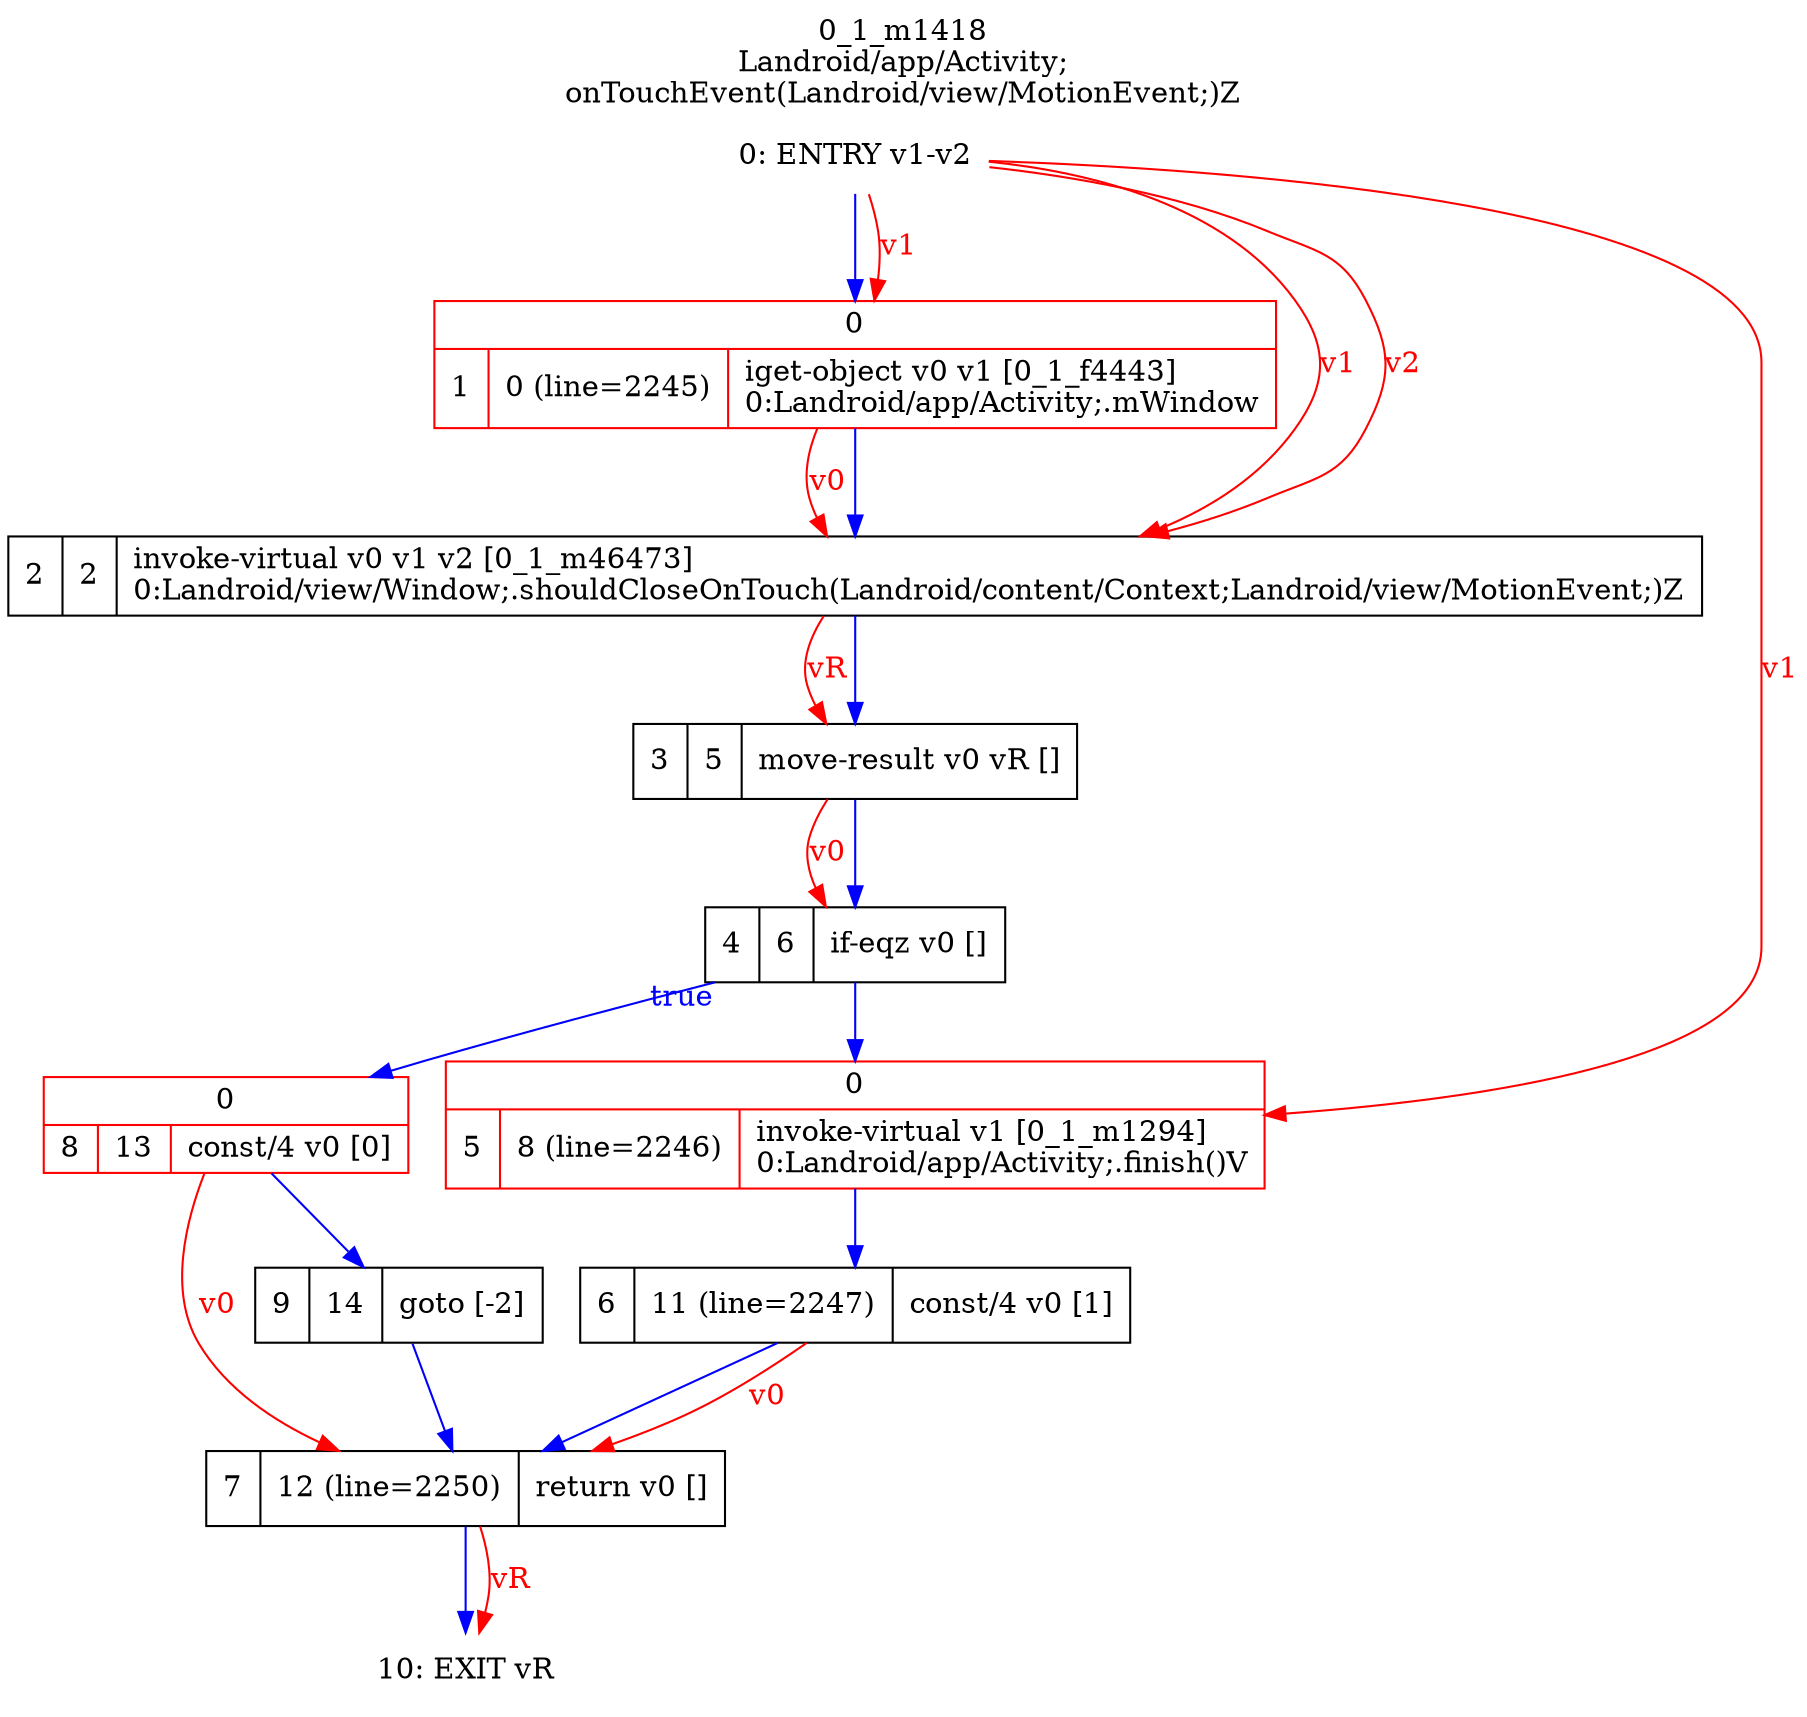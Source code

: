 digraph G {
rankdir=UD;
labelloc=t;
label="0_1_m1418\nLandroid/app/Activity;
onTouchEvent(Landroid/view/MotionEvent;)Z";
0[label="0: ENTRY v1-v2",shape=plaintext];
1[label="{0|{1|0 (line=2245)|iget-object v0 v1 [0_1_f4443]\l0:Landroid/app/Activity;.mWindow\l}}",shape=record, color=red];
2[label="2|2|invoke-virtual v0 v1 v2 [0_1_m46473]\l0:Landroid/view/Window;.shouldCloseOnTouch(Landroid/content/Context;Landroid/view/MotionEvent;)Z\l",shape=record,URL="0_1_m46473.dot"];
3[label="3|5|move-result v0 vR []\l",shape=record];
4[label="4|6|if-eqz v0 []\l",shape=record];
5[label="{0|{5|8 (line=2246)|invoke-virtual v1 [0_1_m1294]\l0:Landroid/app/Activity;.finish()V\l}}",shape=record,URL="0_1_m1294.dot", color=red];
6[label="6|11 (line=2247)|const/4 v0 [1]\l",shape=record];
7[label="7|12 (line=2250)|return v0 []\l",shape=record];
8[label="{0|{8|13|const/4 v0 [0]\l}}",shape=record, color=red];
9[label="9|14|goto [-2]\l",shape=record];
10[label="10: EXIT vR",shape=plaintext];
0->1 [color=blue, fontcolor=blue,weight=100, taillabel=""];
1->2 [color=blue, fontcolor=blue,weight=100, taillabel=""];
2->3 [color=blue, fontcolor=blue,weight=100, taillabel=""];
3->4 [color=blue, fontcolor=blue,weight=100, taillabel=""];
4->8 [color=blue, fontcolor=blue,weight=10, taillabel="true"];
4->5 [color=blue, fontcolor=blue,weight=100, taillabel=""];
5->6 [color=blue, fontcolor=blue,weight=100, taillabel=""];
6->7 [color=blue, fontcolor=blue,weight=100, taillabel=""];
7->10 [color=blue, fontcolor=blue,weight=100, taillabel=""];
8->9 [color=blue, fontcolor=blue,weight=100, taillabel=""];
9->7 [color=blue, fontcolor=blue,weight=100, taillabel=""];
0->1 [color=red, fontcolor=red, label="v1"];
0->2 [color=red, fontcolor=red, label="v1"];
0->2 [color=red, fontcolor=red, label="v2"];
1->2 [color=red, fontcolor=red, label="v0"];
2->3 [color=red, fontcolor=red, label="vR"];
3->4 [color=red, fontcolor=red, label="v0"];
0->5 [color=red, fontcolor=red, label="v1"];
6->7 [color=red, fontcolor=red, label="v0"];
8->7 [color=red, fontcolor=red, label="v0"];
7->10 [color=red, fontcolor=red, label="vR"];
}
